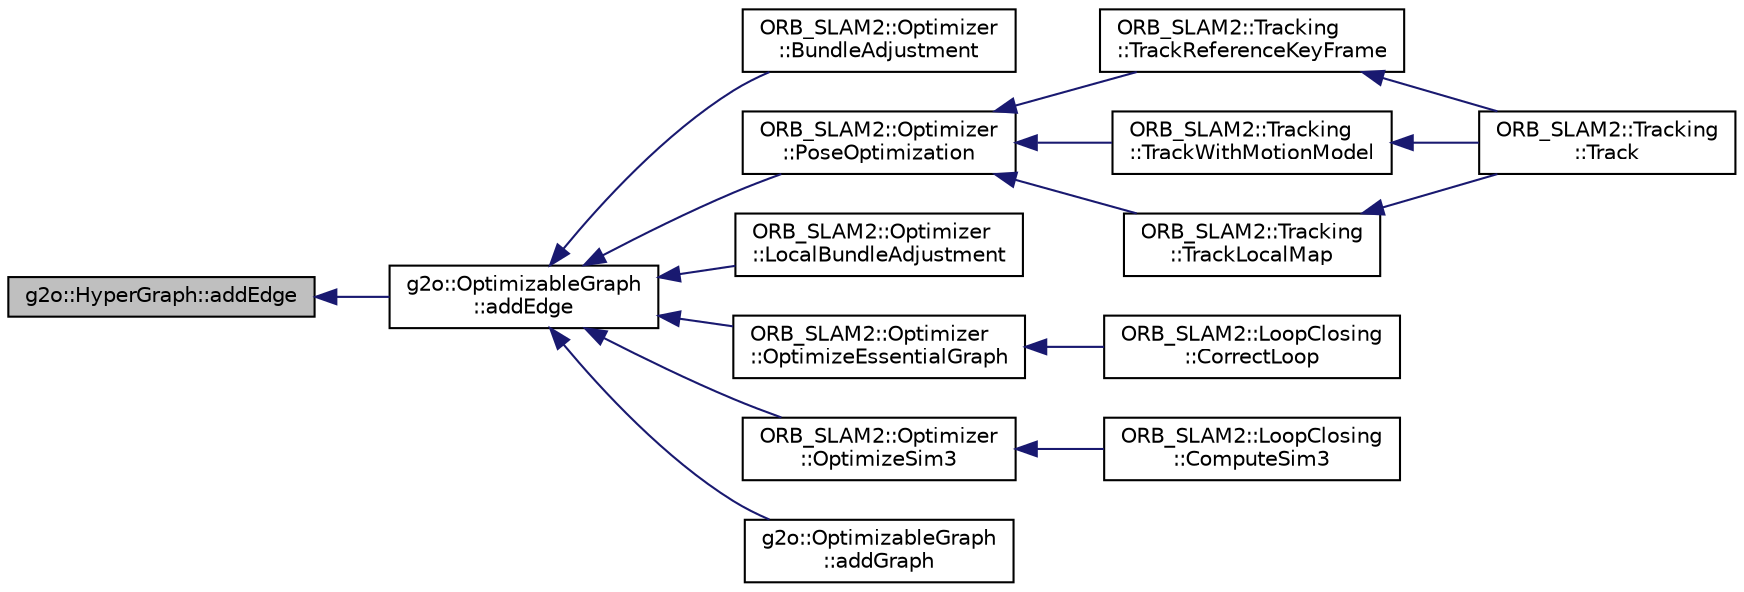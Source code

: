 digraph "g2o::HyperGraph::addEdge"
{
  edge [fontname="Helvetica",fontsize="10",labelfontname="Helvetica",labelfontsize="10"];
  node [fontname="Helvetica",fontsize="10",shape=record];
  rankdir="LR";
  Node3 [label="g2o::HyperGraph::addEdge",height=0.2,width=0.4,color="black", fillcolor="grey75", style="filled", fontcolor="black"];
  Node3 -> Node4 [dir="back",color="midnightblue",fontsize="10",style="solid",fontname="Helvetica"];
  Node4 [label="g2o::OptimizableGraph\l::addEdge",height=0.2,width=0.4,color="black", fillcolor="white", style="filled",URL="$structg2o_1_1_optimizable_graph.html#a6831ed69fce3dba691f53302a2813070"];
  Node4 -> Node5 [dir="back",color="midnightblue",fontsize="10",style="solid",fontname="Helvetica"];
  Node5 [label="ORB_SLAM2::Optimizer\l::BundleAdjustment",height=0.2,width=0.4,color="black", fillcolor="white", style="filled",URL="$class_o_r_b___s_l_a_m2_1_1_optimizer.html#aac6bf926792ed8a013d64897879a89ec",tooltip="bundle adjustment Optimization "];
  Node4 -> Node6 [dir="back",color="midnightblue",fontsize="10",style="solid",fontname="Helvetica"];
  Node6 [label="ORB_SLAM2::Optimizer\l::PoseOptimization",height=0.2,width=0.4,color="black", fillcolor="white", style="filled",URL="$class_o_r_b___s_l_a_m2_1_1_optimizer.html#a7415d78b8a2323b88e108fa1ea3bf2d3",tooltip="Pose Only Optimization. "];
  Node6 -> Node7 [dir="back",color="midnightblue",fontsize="10",style="solid",fontname="Helvetica"];
  Node7 [label="ORB_SLAM2::Tracking\l::TrackReferenceKeyFrame",height=0.2,width=0.4,color="black", fillcolor="white", style="filled",URL="$class_o_r_b___s_l_a_m2_1_1_tracking.html#a737c5409c93844353561a0fe724ed1c2",tooltip="对参考关键帧的MapPoints进行跟踪 "];
  Node7 -> Node8 [dir="back",color="midnightblue",fontsize="10",style="solid",fontname="Helvetica"];
  Node8 [label="ORB_SLAM2::Tracking\l::Track",height=0.2,width=0.4,color="black", fillcolor="white", style="filled",URL="$class_o_r_b___s_l_a_m2_1_1_tracking.html#af1f2c9c533642d8c33854540e90d1918",tooltip="Main tracking function. It is independent of the input sensor. "];
  Node6 -> Node9 [dir="back",color="midnightblue",fontsize="10",style="solid",fontname="Helvetica"];
  Node9 [label="ORB_SLAM2::Tracking\l::TrackWithMotionModel",height=0.2,width=0.4,color="black", fillcolor="white", style="filled",URL="$class_o_r_b___s_l_a_m2_1_1_tracking.html#aca19f1d69b30a6c6e49281d422ac8298",tooltip="根据匀速度模型对上一帧的MapPoints进行跟踪 "];
  Node9 -> Node8 [dir="back",color="midnightblue",fontsize="10",style="solid",fontname="Helvetica"];
  Node6 -> Node10 [dir="back",color="midnightblue",fontsize="10",style="solid",fontname="Helvetica"];
  Node10 [label="ORB_SLAM2::Tracking\l::TrackLocalMap",height=0.2,width=0.4,color="black", fillcolor="white", style="filled",URL="$class_o_r_b___s_l_a_m2_1_1_tracking.html#af670c614f4e10d58c9f7aad9865b5c08",tooltip="对Local Map的MapPoints进行跟踪 "];
  Node10 -> Node8 [dir="back",color="midnightblue",fontsize="10",style="solid",fontname="Helvetica"];
  Node4 -> Node11 [dir="back",color="midnightblue",fontsize="10",style="solid",fontname="Helvetica"];
  Node11 [label="ORB_SLAM2::Optimizer\l::LocalBundleAdjustment",height=0.2,width=0.4,color="black", fillcolor="white", style="filled",URL="$class_o_r_b___s_l_a_m2_1_1_optimizer.html#ab70e0b4f366b65a0c1ae8b2def19d339",tooltip="Local Bundle Adjustment. "];
  Node4 -> Node12 [dir="back",color="midnightblue",fontsize="10",style="solid",fontname="Helvetica"];
  Node12 [label="ORB_SLAM2::Optimizer\l::OptimizeEssentialGraph",height=0.2,width=0.4,color="black", fillcolor="white", style="filled",URL="$class_o_r_b___s_l_a_m2_1_1_optimizer.html#a5a53ab409feed7f92547eb79a2d7f6e9",tooltip="闭环检测后，EssentialGraph优化 "];
  Node12 -> Node13 [dir="back",color="midnightblue",fontsize="10",style="solid",fontname="Helvetica"];
  Node13 [label="ORB_SLAM2::LoopClosing\l::CorrectLoop",height=0.2,width=0.4,color="black", fillcolor="white", style="filled",URL="$class_o_r_b___s_l_a_m2_1_1_loop_closing.html#aa007e0678582ec0de5d71280d23af540",tooltip="闭环 "];
  Node4 -> Node14 [dir="back",color="midnightblue",fontsize="10",style="solid",fontname="Helvetica"];
  Node14 [label="ORB_SLAM2::Optimizer\l::OptimizeSim3",height=0.2,width=0.4,color="black", fillcolor="white", style="filled",URL="$class_o_r_b___s_l_a_m2_1_1_optimizer.html#a91fbb960965c99e9802a5de45515813c",tooltip="形成闭环时进行Sim3优化 "];
  Node14 -> Node15 [dir="back",color="midnightblue",fontsize="10",style="solid",fontname="Helvetica"];
  Node15 [label="ORB_SLAM2::LoopClosing\l::ComputeSim3",height=0.2,width=0.4,color="black", fillcolor="white", style="filled",URL="$class_o_r_b___s_l_a_m2_1_1_loop_closing.html#ab4fcf814eed5b5dd2aec96454561b078",tooltip="计算当前帧与闭环帧的Sim3变换等 "];
  Node4 -> Node16 [dir="back",color="midnightblue",fontsize="10",style="solid",fontname="Helvetica"];
  Node16 [label="g2o::OptimizableGraph\l::addGraph",height=0.2,width=0.4,color="black", fillcolor="white", style="filled",URL="$structg2o_1_1_optimizable_graph.html#acea1342d9ab0bf717710c8f78b74ff25",tooltip="adds all edges and vertices of the graph g to this graph. "];
}
